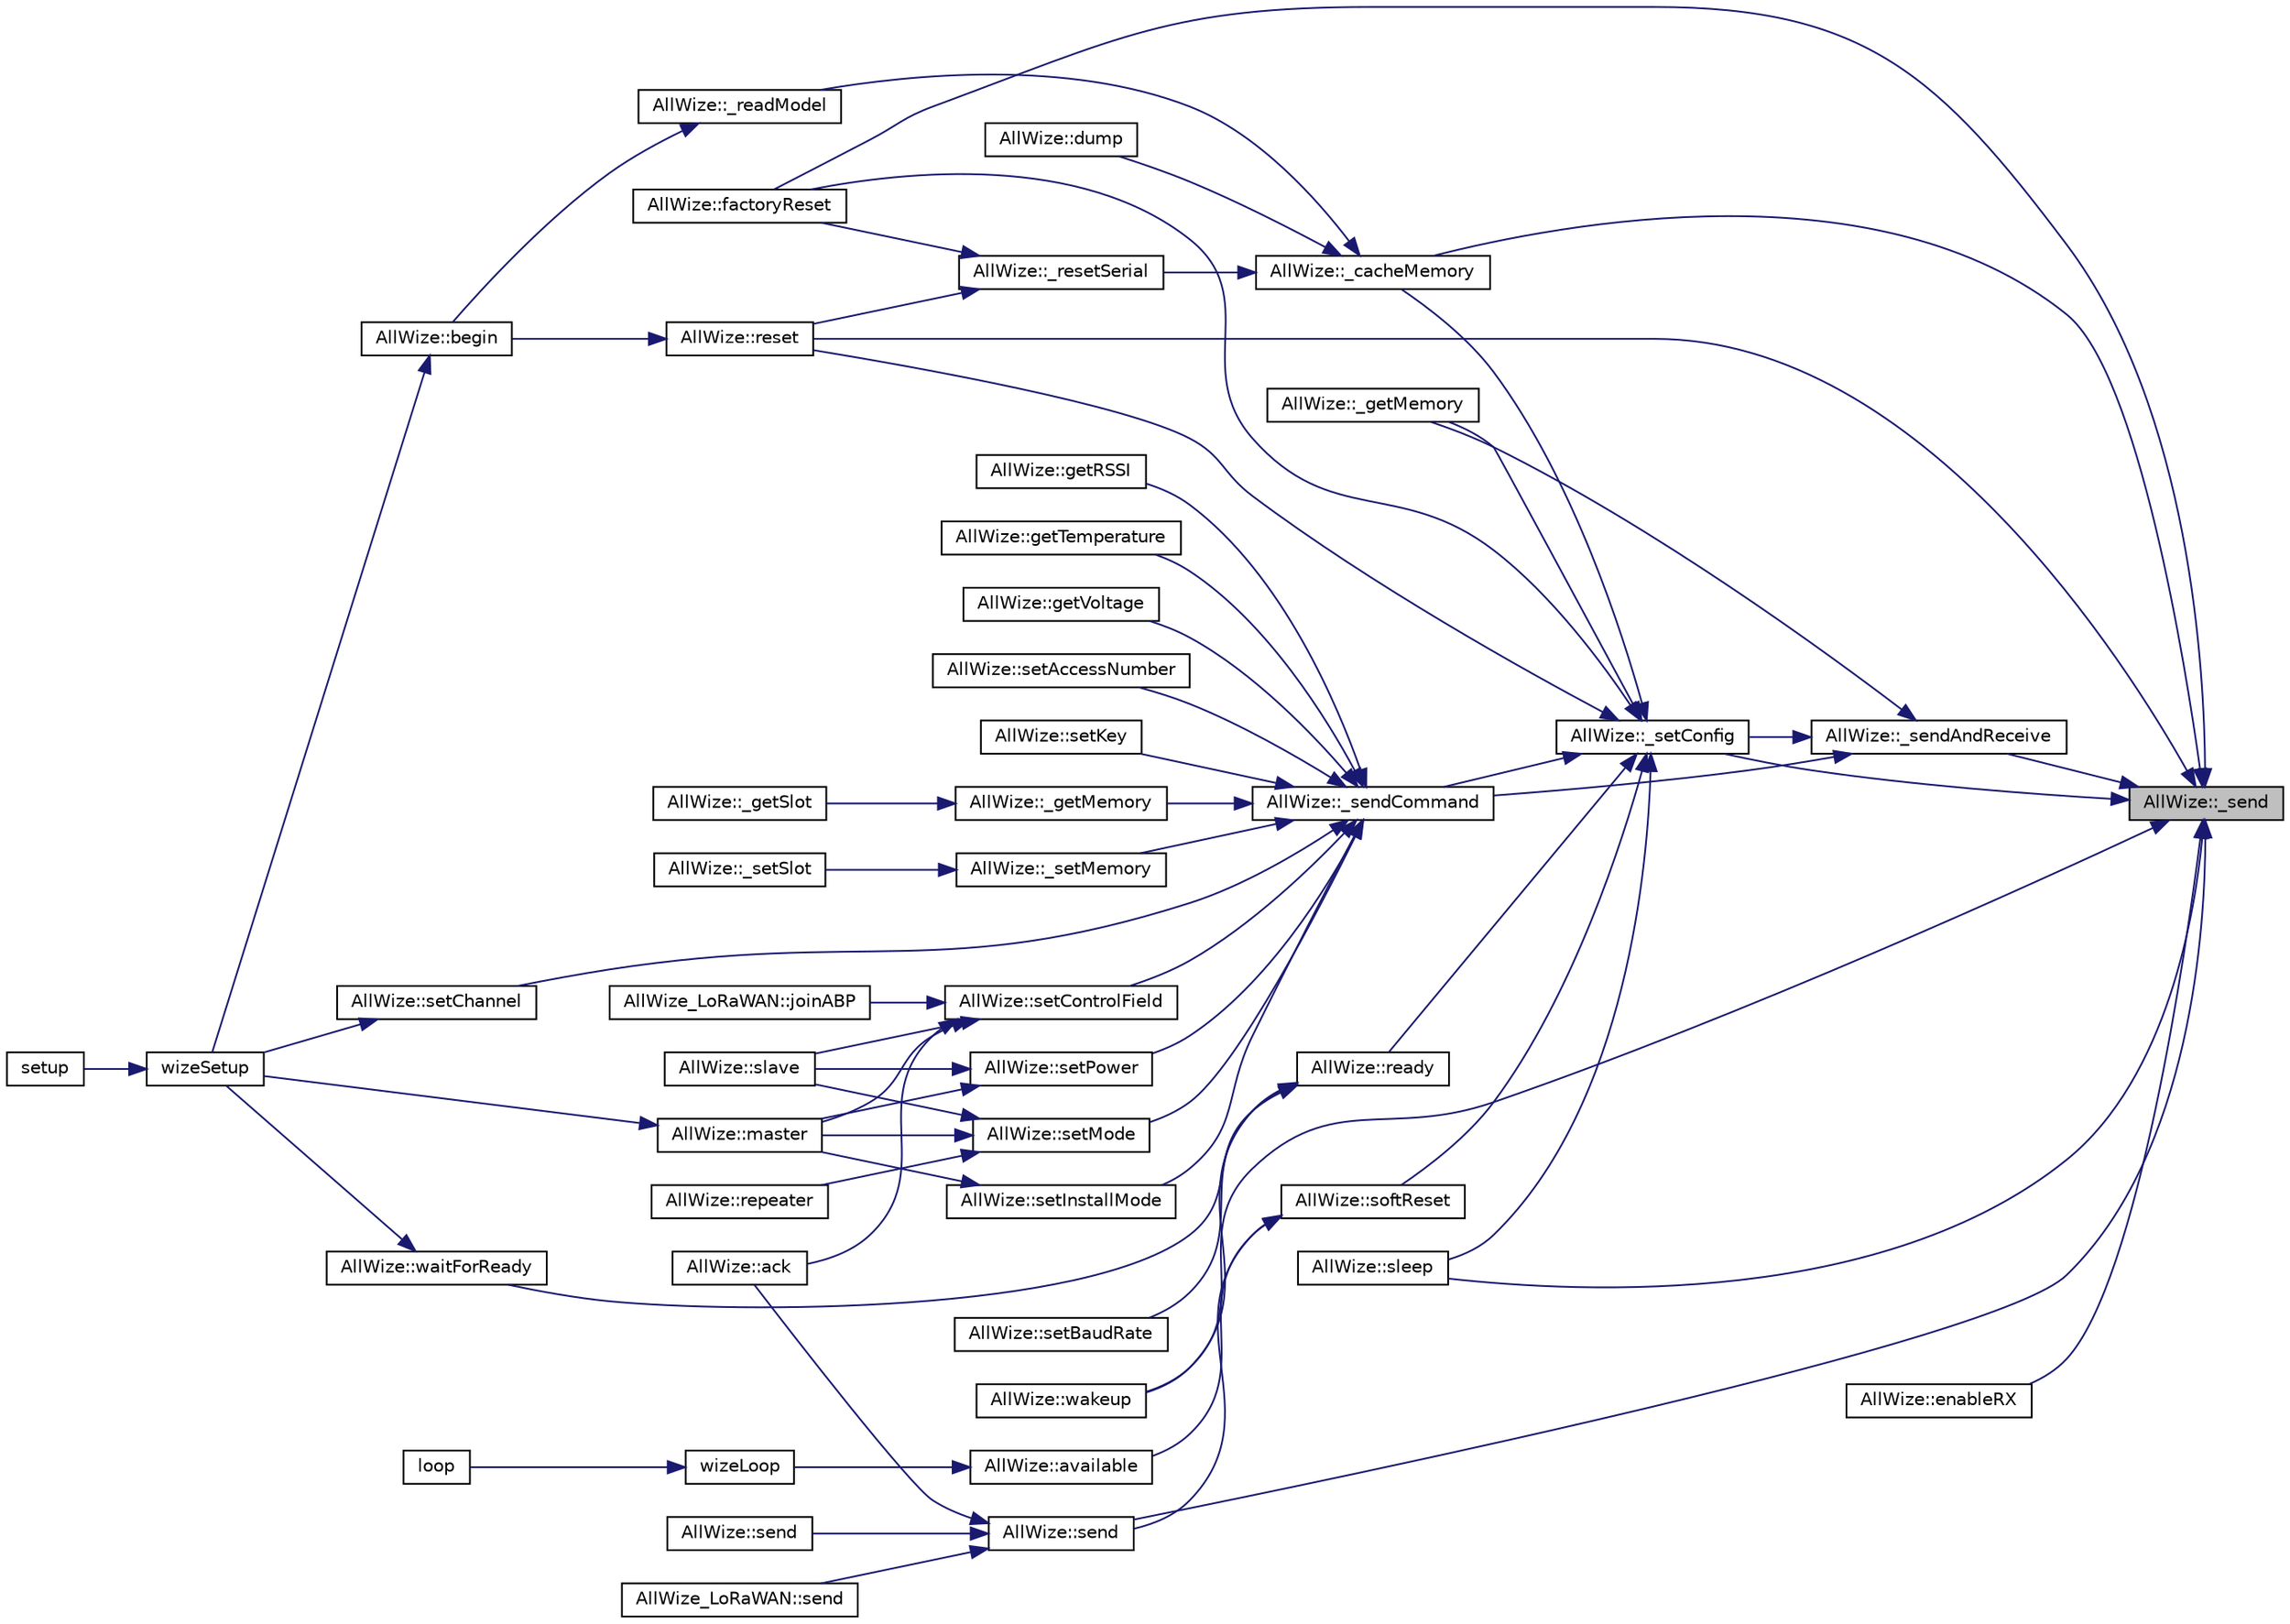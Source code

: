 digraph "AllWize::_send"
{
 // LATEX_PDF_SIZE
  edge [fontname="Helvetica",fontsize="10",labelfontname="Helvetica",labelfontsize="10"];
  node [fontname="Helvetica",fontsize="10",shape=record];
  rankdir="RL";
  Node1 [label="AllWize::_send",height=0.2,width=0.4,color="black", fillcolor="grey75", style="filled", fontcolor="black",tooltip="Sends a binary buffer to the module UART. Returns the number of bytes actually sent."];
  Node1 -> Node2 [dir="back",color="midnightblue",fontsize="10",style="solid",fontname="Helvetica"];
  Node2 [label="AllWize::_cacheMemory",height=0.2,width=0.4,color="black", fillcolor="white", style="filled",URL="$classAllWize.html#a66d3d78edddcc8dfde0cfb1b6deec56e",tooltip="Reads and caches the module memory."];
  Node2 -> Node3 [dir="back",color="midnightblue",fontsize="10",style="solid",fontname="Helvetica"];
  Node3 [label="AllWize::_readModel",height=0.2,width=0.4,color="black", fillcolor="white", style="filled",URL="$classAllWize.html#ae8c87383e24fc244c5f90c204b813564",tooltip="Searches for the module model."];
  Node3 -> Node4 [dir="back",color="midnightblue",fontsize="10",style="solid",fontname="Helvetica"];
  Node4 [label="AllWize::begin",height=0.2,width=0.4,color="black", fillcolor="white", style="filled",URL="$classAllWize.html#a221a7145fd37d4c5fccb786a74d9ceaa",tooltip="Inits the module communications."];
  Node4 -> Node5 [dir="back",color="midnightblue",fontsize="10",style="solid",fontname="Helvetica"];
  Node5 [label="wizeSetup",height=0.2,width=0.4,color="black", fillcolor="white", style="filled",URL="$wize_8h.html#a6bd811aed13d28451110ad176dabf3c4",tooltip=" "];
  Node5 -> Node6 [dir="back",color="midnightblue",fontsize="10",style="solid",fontname="Helvetica"];
  Node6 [label="setup",height=0.2,width=0.4,color="black", fillcolor="white", style="filled",URL="$main_8cpp.html#a4fc01d736fe50cf5b977f755b675f11d",tooltip=" "];
  Node2 -> Node7 [dir="back",color="midnightblue",fontsize="10",style="solid",fontname="Helvetica"];
  Node7 [label="AllWize::_resetSerial",height=0.2,width=0.4,color="black", fillcolor="white", style="filled",URL="$classAllWize.html#a49c6e7f221248b0f3a20247346da21f8",tooltip="Resets the serial object."];
  Node7 -> Node8 [dir="back",color="midnightblue",fontsize="10",style="solid",fontname="Helvetica"];
  Node8 [label="AllWize::factoryReset",height=0.2,width=0.4,color="black", fillcolor="white", style="filled",URL="$classAllWize.html#a33273da3cd44bc21a930c6f572b902ba",tooltip="Resets the module to factory settings."];
  Node7 -> Node9 [dir="back",color="midnightblue",fontsize="10",style="solid",fontname="Helvetica"];
  Node9 [label="AllWize::reset",height=0.2,width=0.4,color="black", fillcolor="white", style="filled",URL="$classAllWize.html#a8ea0b58caedcde0af56ffc5547cb84a3",tooltip="Resets the radio module."];
  Node9 -> Node4 [dir="back",color="midnightblue",fontsize="10",style="solid",fontname="Helvetica"];
  Node2 -> Node10 [dir="back",color="midnightblue",fontsize="10",style="solid",fontname="Helvetica"];
  Node10 [label="AllWize::dump",height=0.2,width=0.4,color="black", fillcolor="white", style="filled",URL="$classAllWize.html#a97bd049b28f17fcb7fbad99f9d42c790",tooltip="Dumps the current memory configuration to the given stream."];
  Node1 -> Node11 [dir="back",color="midnightblue",fontsize="10",style="solid",fontname="Helvetica"];
  Node11 [label="AllWize::_sendAndReceive",height=0.2,width=0.4,color="black", fillcolor="white", style="filled",URL="$classAllWize.html#af4c575f742b3c2a837058846b83fbfe1",tooltip="Sends a binary buffer and waits for response. Returns the number of bytes received and stored in the ..."];
  Node11 -> Node12 [dir="back",color="midnightblue",fontsize="10",style="solid",fontname="Helvetica"];
  Node12 [label="AllWize::_getMemory",height=0.2,width=0.4,color="black", fillcolor="white", style="filled",URL="$classAllWize.html#a02b15aea0053d11c206973706df9f4a0",tooltip="Returns the contents of consecutive memory addresses."];
  Node11 -> Node13 [dir="back",color="midnightblue",fontsize="10",style="solid",fontname="Helvetica"];
  Node13 [label="AllWize::_sendCommand",height=0.2,width=0.4,color="black", fillcolor="white", style="filled",URL="$classAllWize.html#aa396ffb4a719730440575425c981adef",tooltip="Sends a command with the given data."];
  Node13 -> Node14 [dir="back",color="midnightblue",fontsize="10",style="solid",fontname="Helvetica"];
  Node14 [label="AllWize::_getMemory",height=0.2,width=0.4,color="black", fillcolor="white", style="filled",URL="$classAllWize.html#a34b0c983476c007f65c9da0501a4037d",tooltip="Returns the contents of memory address."];
  Node14 -> Node15 [dir="back",color="midnightblue",fontsize="10",style="solid",fontname="Helvetica"];
  Node15 [label="AllWize::_getSlot",height=0.2,width=0.4,color="black", fillcolor="white", style="filled",URL="$classAllWize.html#ac0142644d1c9f69b4c66ee2b5bfc5d82",tooltip="Returns the contents of consecutive memory addresses."];
  Node13 -> Node16 [dir="back",color="midnightblue",fontsize="10",style="solid",fontname="Helvetica"];
  Node16 [label="AllWize::_setMemory",height=0.2,width=0.4,color="black", fillcolor="white", style="filled",URL="$classAllWize.html#a1ea5bba23570f50e5326108f31c00050",tooltip="Sets non-volatile memory contents starting from given address."];
  Node16 -> Node17 [dir="back",color="midnightblue",fontsize="10",style="solid",fontname="Helvetica"];
  Node17 [label="AllWize::_setSlot",height=0.2,width=0.4,color="black", fillcolor="white", style="filled",URL="$classAllWize.html#a2f7904041e91637ddf0cd56c6f8831ae",tooltip="Sets non-volatile memory contents starting from given address."];
  Node13 -> Node18 [dir="back",color="midnightblue",fontsize="10",style="solid",fontname="Helvetica"];
  Node18 [label="AllWize::getRSSI",height=0.2,width=0.4,color="black", fillcolor="white", style="filled",URL="$classAllWize.html#aa47617afc6afa09cb941992b60afd48b",tooltip="Returns the RSSI of the last valid packet received TODO: values do not seem right and are not the sam..."];
  Node13 -> Node19 [dir="back",color="midnightblue",fontsize="10",style="solid",fontname="Helvetica"];
  Node19 [label="AllWize::getTemperature",height=0.2,width=0.4,color="black", fillcolor="white", style="filled",URL="$classAllWize.html#a6813b95f24544b78287954fed8d2fa60",tooltip="Returns the internal temperature of the module."];
  Node13 -> Node20 [dir="back",color="midnightblue",fontsize="10",style="solid",fontname="Helvetica"];
  Node20 [label="AllWize::getVoltage",height=0.2,width=0.4,color="black", fillcolor="white", style="filled",URL="$classAllWize.html#ad9bab2839e1df0359edcecdc1287221d",tooltip="Returns the internal voltage of the module."];
  Node13 -> Node21 [dir="back",color="midnightblue",fontsize="10",style="solid",fontname="Helvetica"];
  Node21 [label="AllWize::setAccessNumber",height=0.2,width=0.4,color="black", fillcolor="white", style="filled",URL="$classAllWize.html#ae44ffec387467a6d58848e3097b0a3fc",tooltip="Sets new/specific access number."];
  Node13 -> Node22 [dir="back",color="midnightblue",fontsize="10",style="solid",fontname="Helvetica"];
  Node22 [label="AllWize::setChannel",height=0.2,width=0.4,color="black", fillcolor="white", style="filled",URL="$classAllWize.html#a9923767d522f096380a594d7f4bbd828",tooltip="Sets the communications channel (for MBUS_MODE_R2 only)"];
  Node22 -> Node5 [dir="back",color="midnightblue",fontsize="10",style="solid",fontname="Helvetica"];
  Node13 -> Node23 [dir="back",color="midnightblue",fontsize="10",style="solid",fontname="Helvetica"];
  Node23 [label="AllWize::setControlField",height=0.2,width=0.4,color="black", fillcolor="white", style="filled",URL="$classAllWize.html#aedb6eec9766105625527f4895dffb8f3",tooltip="Sets the control field value."];
  Node23 -> Node24 [dir="back",color="midnightblue",fontsize="10",style="solid",fontname="Helvetica"];
  Node24 [label="AllWize::ack",height=0.2,width=0.4,color="black", fillcolor="white", style="filled",URL="$classAllWize.html#a4e471ab83ad5bb3b04d0f6361c636172",tooltip="Sends an ACK."];
  Node23 -> Node25 [dir="back",color="midnightblue",fontsize="10",style="solid",fontname="Helvetica"];
  Node25 [label="AllWize_LoRaWAN::joinABP",height=0.2,width=0.4,color="black", fillcolor="white", style="filled",URL="$classAllWize__LoRaWAN.html#a744997b05e64e223306d6a4b737d5d18",tooltip="Stores the application and network keys for ABP activation."];
  Node23 -> Node26 [dir="back",color="midnightblue",fontsize="10",style="solid",fontname="Helvetica"];
  Node26 [label="AllWize::master",height=0.2,width=0.4,color="black", fillcolor="white", style="filled",URL="$classAllWize.html#a4bc5852f9e7b1b561d58824c9cdc25c9",tooltip="Sets the module in master mode."];
  Node26 -> Node5 [dir="back",color="midnightblue",fontsize="10",style="solid",fontname="Helvetica"];
  Node23 -> Node27 [dir="back",color="midnightblue",fontsize="10",style="solid",fontname="Helvetica"];
  Node27 [label="AllWize::slave",height=0.2,width=0.4,color="black", fillcolor="white", style="filled",URL="$classAllWize.html#a04923626b08d628f4fa4ecef2f424f88",tooltip="Sets the module in slave mode."];
  Node13 -> Node28 [dir="back",color="midnightblue",fontsize="10",style="solid",fontname="Helvetica"];
  Node28 [label="AllWize::setInstallMode",height=0.2,width=0.4,color="black", fillcolor="white", style="filled",URL="$classAllWize.html#ab4907595aa6aa98fd7144fd81ee92c71",tooltip="Sets the module in one of the available operations modes."];
  Node28 -> Node26 [dir="back",color="midnightblue",fontsize="10",style="solid",fontname="Helvetica"];
  Node13 -> Node29 [dir="back",color="midnightblue",fontsize="10",style="solid",fontname="Helvetica"];
  Node29 [label="AllWize::setKey",height=0.2,width=0.4,color="black", fillcolor="white", style="filled",URL="$classAllWize.html#a451f2afd2c9a41ffa3fb3eaf8fd89023",tooltip="Sets the default encryption key."];
  Node13 -> Node30 [dir="back",color="midnightblue",fontsize="10",style="solid",fontname="Helvetica"];
  Node30 [label="AllWize::setMode",height=0.2,width=0.4,color="black", fillcolor="white", style="filled",URL="$classAllWize.html#acfb7c6ac04ef8cefd4bc472bff2f1ee0",tooltip="Sets the module in one of the available MBus modes."];
  Node30 -> Node26 [dir="back",color="midnightblue",fontsize="10",style="solid",fontname="Helvetica"];
  Node30 -> Node31 [dir="back",color="midnightblue",fontsize="10",style="solid",fontname="Helvetica"];
  Node31 [label="AllWize::repeater",height=0.2,width=0.4,color="black", fillcolor="white", style="filled",URL="$classAllWize.html#a5c455d5592a76becb86dc80ecc60e318",tooltip="Sets the module in repeater mode."];
  Node30 -> Node27 [dir="back",color="midnightblue",fontsize="10",style="solid",fontname="Helvetica"];
  Node13 -> Node32 [dir="back",color="midnightblue",fontsize="10",style="solid",fontname="Helvetica"];
  Node32 [label="AllWize::setPower",height=0.2,width=0.4,color="black", fillcolor="white", style="filled",URL="$classAllWize.html#a0982b5aa67cb6a8ef098b33cc9894004",tooltip="Sets the RF power."];
  Node32 -> Node26 [dir="back",color="midnightblue",fontsize="10",style="solid",fontname="Helvetica"];
  Node32 -> Node27 [dir="back",color="midnightblue",fontsize="10",style="solid",fontname="Helvetica"];
  Node11 -> Node33 [dir="back",color="midnightblue",fontsize="10",style="solid",fontname="Helvetica"];
  Node33 [label="AllWize::_setConfig",height=0.2,width=0.4,color="black", fillcolor="white", style="filled",URL="$classAllWize.html#a493af0599b973f713192b175000264e6",tooltip="Sets or unsets config mode."];
  Node33 -> Node2 [dir="back",color="midnightblue",fontsize="10",style="solid",fontname="Helvetica"];
  Node33 -> Node12 [dir="back",color="midnightblue",fontsize="10",style="solid",fontname="Helvetica"];
  Node33 -> Node13 [dir="back",color="midnightblue",fontsize="10",style="solid",fontname="Helvetica"];
  Node33 -> Node8 [dir="back",color="midnightblue",fontsize="10",style="solid",fontname="Helvetica"];
  Node33 -> Node34 [dir="back",color="midnightblue",fontsize="10",style="solid",fontname="Helvetica"];
  Node34 [label="AllWize::ready",height=0.2,width=0.4,color="black", fillcolor="white", style="filled",URL="$classAllWize.html#abc11db103b75ef6cf585c18cca13142c",tooltip="Test whether the radio module is ready or not."];
  Node34 -> Node35 [dir="back",color="midnightblue",fontsize="10",style="solid",fontname="Helvetica"];
  Node35 [label="AllWize::setBaudRate",height=0.2,width=0.4,color="black", fillcolor="white", style="filled",URL="$classAllWize.html#aed088a11b03ac4ffd99036dec2591dfe",tooltip="Sets the UART baud rate, requires reset to take effect."];
  Node34 -> Node36 [dir="back",color="midnightblue",fontsize="10",style="solid",fontname="Helvetica"];
  Node36 [label="AllWize::waitForReady",height=0.2,width=0.4,color="black", fillcolor="white", style="filled",URL="$classAllWize.html#ac9921fd74e29e23c3c7cb237c2e34086",tooltip="Waits for timeout millis for the module to be ready."];
  Node36 -> Node5 [dir="back",color="midnightblue",fontsize="10",style="solid",fontname="Helvetica"];
  Node34 -> Node37 [dir="back",color="midnightblue",fontsize="10",style="solid",fontname="Helvetica"];
  Node37 [label="AllWize::wakeup",height=0.2,width=0.4,color="black", fillcolor="white", style="filled",URL="$classAllWize.html#a20b9250f67d5dc1914359ba8356b53f2",tooltip="Wakes up the radio from sleep mode."];
  Node33 -> Node9 [dir="back",color="midnightblue",fontsize="10",style="solid",fontname="Helvetica"];
  Node33 -> Node38 [dir="back",color="midnightblue",fontsize="10",style="solid",fontname="Helvetica"];
  Node38 [label="AllWize::sleep",height=0.2,width=0.4,color="black", fillcolor="white", style="filled",URL="$classAllWize.html#a9e38bd627db0ad557551b66e1b9897c4",tooltip="Sets the radio module in sleep mode."];
  Node33 -> Node39 [dir="back",color="midnightblue",fontsize="10",style="solid",fontname="Helvetica"];
  Node39 [label="AllWize::softReset",height=0.2,width=0.4,color="black", fillcolor="white", style="filled",URL="$classAllWize.html#aa22cb94ed64656f3ba3aef64c566e708",tooltip="Cleans the RX/TX line."];
  Node39 -> Node40 [dir="back",color="midnightblue",fontsize="10",style="solid",fontname="Helvetica"];
  Node40 [label="AllWize::available",height=0.2,width=0.4,color="black", fillcolor="white", style="filled",URL="$classAllWize.html#ae75c391473baf8107cae11f2134b7316",tooltip="Returns true if a new message has been received and decoded This method has to be called in the main ..."];
  Node40 -> Node41 [dir="back",color="midnightblue",fontsize="10",style="solid",fontname="Helvetica"];
  Node41 [label="wizeLoop",height=0.2,width=0.4,color="black", fillcolor="white", style="filled",URL="$wize_8h.html#af9253c855c25f3da04c29b2dbcda1ebd",tooltip=" "];
  Node41 -> Node42 [dir="back",color="midnightblue",fontsize="10",style="solid",fontname="Helvetica"];
  Node42 [label="loop",height=0.2,width=0.4,color="black", fillcolor="white", style="filled",URL="$main_8cpp.html#afe461d27b9c48d5921c00d521181f12f",tooltip=" "];
  Node39 -> Node43 [dir="back",color="midnightblue",fontsize="10",style="solid",fontname="Helvetica"];
  Node43 [label="AllWize::send",height=0.2,width=0.4,color="black", fillcolor="white", style="filled",URL="$classAllWize.html#aa2841d5e0db15785559d4bb474b76f1d",tooltip="Sends a byte array."];
  Node43 -> Node24 [dir="back",color="midnightblue",fontsize="10",style="solid",fontname="Helvetica"];
  Node43 -> Node44 [dir="back",color="midnightblue",fontsize="10",style="solid",fontname="Helvetica"];
  Node44 [label="AllWize_LoRaWAN::send",height=0.2,width=0.4,color="black", fillcolor="white", style="filled",URL="$classAllWize__LoRaWAN.html#a99faabcc5e67ed0a2dfde556f9025fcd",tooltip="Function to assemble and send a LoRaWAN package."];
  Node43 -> Node45 [dir="back",color="midnightblue",fontsize="10",style="solid",fontname="Helvetica"];
  Node45 [label="AllWize::send",height=0.2,width=0.4,color="black", fillcolor="white", style="filled",URL="$classAllWize.html#abaf41b1ea4c1ffe08c65be9612a58639",tooltip="Sends c-string."];
  Node1 -> Node33 [dir="back",color="midnightblue",fontsize="10",style="solid",fontname="Helvetica"];
  Node1 -> Node46 [dir="back",color="midnightblue",fontsize="10",style="solid",fontname="Helvetica"];
  Node46 [label="AllWize::enableRX",height=0.2,width=0.4,color="black", fillcolor="white", style="filled",URL="$classAllWize.html#acdc7ce48ed16bc4968355b68e0655a69",tooltip="Enables or disables RF recever."];
  Node1 -> Node8 [dir="back",color="midnightblue",fontsize="10",style="solid",fontname="Helvetica"];
  Node1 -> Node9 [dir="back",color="midnightblue",fontsize="10",style="solid",fontname="Helvetica"];
  Node1 -> Node43 [dir="back",color="midnightblue",fontsize="10",style="solid",fontname="Helvetica"];
  Node1 -> Node38 [dir="back",color="midnightblue",fontsize="10",style="solid",fontname="Helvetica"];
  Node1 -> Node37 [dir="back",color="midnightblue",fontsize="10",style="solid",fontname="Helvetica"];
}
